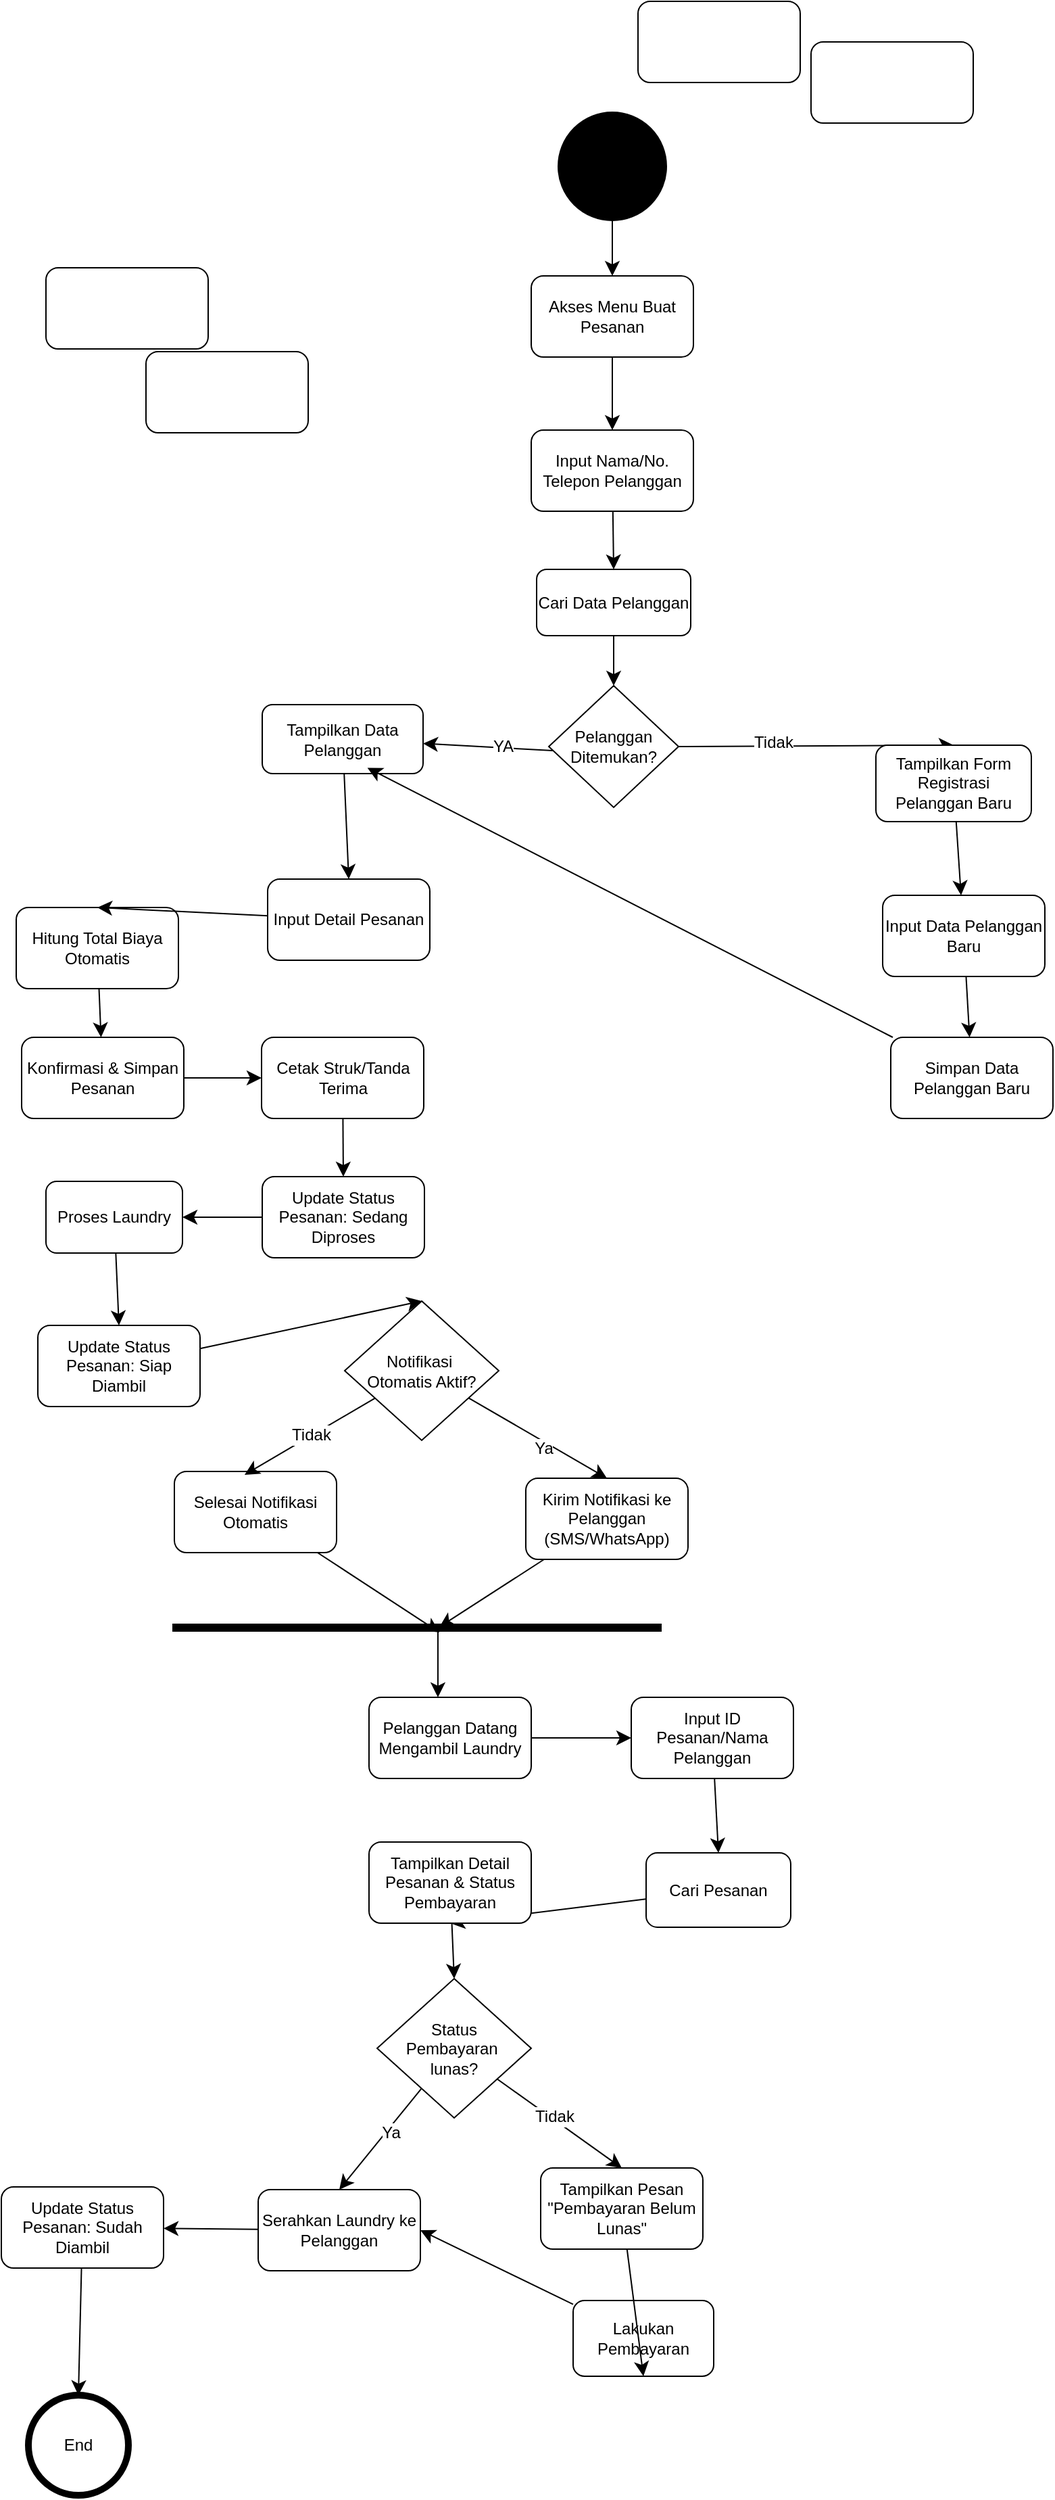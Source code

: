 <mxfile version="28.0.7">
  <diagram name="Page-1" id="DXRPSJLNU7MGYklnv6Ps">
    <mxGraphModel dx="1764" dy="1450" grid="0" gridSize="10" guides="1" tooltips="1" connect="1" arrows="1" fold="1" page="0" pageScale="1" pageWidth="850" pageHeight="1100" math="0" shadow="0">
      <root>
        <mxCell id="0" />
        <mxCell id="1" parent="0" />
        <mxCell id="mnW7ingGwTz00ltM2Nj4-11" style="edgeStyle=none;curved=1;rounded=0;orthogonalLoop=1;jettySize=auto;html=1;fontSize=12;startSize=8;endSize=8;" parent="1" source="mnW7ingGwTz00ltM2Nj4-1" target="mnW7ingGwTz00ltM2Nj4-9" edge="1">
          <mxGeometry relative="1" as="geometry" />
        </mxCell>
        <mxCell id="mnW7ingGwTz00ltM2Nj4-1" value="" style="ellipse;whiteSpace=wrap;html=1;aspect=fixed;strokeColor=#000000;fillColor=#000000;" parent="1" vertex="1">
          <mxGeometry x="-15" y="16" width="80" height="80" as="geometry" />
        </mxCell>
        <mxCell id="0TCX2dJPMmxM5WqJPsGG-21" style="edgeStyle=none;curved=1;rounded=0;orthogonalLoop=1;jettySize=auto;html=1;fontSize=12;startSize=8;endSize=8;" edge="1" parent="1" source="mnW7ingGwTz00ltM2Nj4-2" target="mnW7ingGwTz00ltM2Nj4-26">
          <mxGeometry relative="1" as="geometry" />
        </mxCell>
        <mxCell id="mnW7ingGwTz00ltM2Nj4-2" value="Hitung Total Biaya Otomatis" style="rounded=1;whiteSpace=wrap;html=1;" parent="1" vertex="1">
          <mxGeometry x="-416" y="604" width="120" height="60" as="geometry" />
        </mxCell>
        <mxCell id="mnW7ingGwTz00ltM2Nj4-18" style="edgeStyle=none;curved=1;rounded=0;orthogonalLoop=1;jettySize=auto;html=1;fontSize=12;startSize=8;endSize=8;" parent="1" target="mnW7ingGwTz00ltM2Nj4-5" edge="1">
          <mxGeometry relative="1" as="geometry">
            <mxPoint x="-18.969" y="488" as="sourcePoint" />
          </mxGeometry>
        </mxCell>
        <mxCell id="mnW7ingGwTz00ltM2Nj4-33" value="YA" style="edgeLabel;html=1;align=center;verticalAlign=middle;resizable=0;points=[];fontSize=12;" parent="mnW7ingGwTz00ltM2Nj4-18" vertex="1" connectable="0">
          <mxGeometry x="-0.232" y="-2" relative="1" as="geometry">
            <mxPoint y="1" as="offset" />
          </mxGeometry>
        </mxCell>
        <mxCell id="mnW7ingGwTz00ltM2Nj4-36" style="edgeStyle=none;curved=1;rounded=0;orthogonalLoop=1;jettySize=auto;html=1;entryX=0.5;entryY=0;entryDx=0;entryDy=0;fontSize=12;startSize=8;endSize=8;" parent="1" source="mnW7ingGwTz00ltM2Nj4-5" target="mnW7ingGwTz00ltM2Nj4-27" edge="1">
          <mxGeometry relative="1" as="geometry" />
        </mxCell>
        <mxCell id="mnW7ingGwTz00ltM2Nj4-5" value="Tampilkan Data Pelanggan" style="rounded=1;whiteSpace=wrap;html=1;" parent="1" vertex="1">
          <mxGeometry x="-234" y="454" width="119" height="51" as="geometry" />
        </mxCell>
        <mxCell id="mnW7ingGwTz00ltM2Nj4-13" style="edgeStyle=none;curved=1;rounded=0;orthogonalLoop=1;jettySize=auto;html=1;entryX=0.5;entryY=0;entryDx=0;entryDy=0;fontSize=12;startSize=8;endSize=8;" parent="1" source="mnW7ingGwTz00ltM2Nj4-6" target="mnW7ingGwTz00ltM2Nj4-8" edge="1">
          <mxGeometry relative="1" as="geometry" />
        </mxCell>
        <mxCell id="mnW7ingGwTz00ltM2Nj4-6" value="Input Nama/No. Telepon Pelanggan" style="rounded=1;whiteSpace=wrap;html=1;" parent="1" vertex="1">
          <mxGeometry x="-35" y="251" width="120" height="60" as="geometry" />
        </mxCell>
        <mxCell id="mnW7ingGwTz00ltM2Nj4-7" value="" style="rounded=1;whiteSpace=wrap;html=1;" parent="1" vertex="1">
          <mxGeometry x="44" y="-66" width="120" height="60" as="geometry" />
        </mxCell>
        <mxCell id="mnW7ingGwTz00ltM2Nj4-20" style="edgeStyle=none;curved=1;rounded=0;orthogonalLoop=1;jettySize=auto;html=1;entryX=0.5;entryY=0;entryDx=0;entryDy=0;fontSize=12;startSize=8;endSize=8;" parent="1" source="mnW7ingGwTz00ltM2Nj4-8" target="mnW7ingGwTz00ltM2Nj4-19" edge="1">
          <mxGeometry relative="1" as="geometry" />
        </mxCell>
        <mxCell id="mnW7ingGwTz00ltM2Nj4-8" value="Cari Data Pelanggan" style="rounded=1;whiteSpace=wrap;html=1;" parent="1" vertex="1">
          <mxGeometry x="-31" y="354" width="114" height="49" as="geometry" />
        </mxCell>
        <mxCell id="mnW7ingGwTz00ltM2Nj4-12" style="edgeStyle=none;curved=1;rounded=0;orthogonalLoop=1;jettySize=auto;html=1;entryX=0.5;entryY=0;entryDx=0;entryDy=0;fontSize=12;startSize=8;endSize=8;" parent="1" source="mnW7ingGwTz00ltM2Nj4-9" target="mnW7ingGwTz00ltM2Nj4-6" edge="1">
          <mxGeometry relative="1" as="geometry" />
        </mxCell>
        <mxCell id="mnW7ingGwTz00ltM2Nj4-9" value=" Akses Menu Buat Pesanan" style="rounded=1;whiteSpace=wrap;html=1;" parent="1" vertex="1">
          <mxGeometry x="-35" y="137" width="120" height="60" as="geometry" />
        </mxCell>
        <mxCell id="mnW7ingGwTz00ltM2Nj4-10" value="" style="rounded=1;whiteSpace=wrap;html=1;" parent="1" vertex="1">
          <mxGeometry x="172" y="-36" width="120" height="60" as="geometry" />
        </mxCell>
        <mxCell id="mnW7ingGwTz00ltM2Nj4-25" style="edgeStyle=none;curved=1;rounded=0;orthogonalLoop=1;jettySize=auto;html=1;entryX=0.5;entryY=0;entryDx=0;entryDy=0;fontSize=12;startSize=8;endSize=8;exitX=1;exitY=0.5;exitDx=0;exitDy=0;" parent="1" source="mnW7ingGwTz00ltM2Nj4-19" target="mnW7ingGwTz00ltM2Nj4-4" edge="1">
          <mxGeometry relative="1" as="geometry">
            <Array as="points" />
          </mxGeometry>
        </mxCell>
        <mxCell id="mnW7ingGwTz00ltM2Nj4-34" value="Tidak" style="edgeLabel;html=1;align=center;verticalAlign=middle;resizable=0;points=[];fontSize=12;" parent="mnW7ingGwTz00ltM2Nj4-25" vertex="1" connectable="0">
          <mxGeometry x="-0.303" y="3" relative="1" as="geometry">
            <mxPoint x="-1" as="offset" />
          </mxGeometry>
        </mxCell>
        <mxCell id="mnW7ingGwTz00ltM2Nj4-19" value="Pelanggan Ditemukan?" style="rhombus;whiteSpace=wrap;html=1;" parent="1" vertex="1">
          <mxGeometry x="-22" y="440" width="96" height="90" as="geometry" />
        </mxCell>
        <mxCell id="mnW7ingGwTz00ltM2Nj4-57" style="edgeStyle=none;curved=1;rounded=0;orthogonalLoop=1;jettySize=auto;html=1;entryX=0.5;entryY=0;entryDx=0;entryDy=0;fontSize=12;startSize=8;endSize=8;" parent="1" source="mnW7ingGwTz00ltM2Nj4-23" target="mnW7ingGwTz00ltM2Nj4-51" edge="1">
          <mxGeometry relative="1" as="geometry" />
        </mxCell>
        <mxCell id="mnW7ingGwTz00ltM2Nj4-59" value="Ya" style="edgeLabel;html=1;align=center;verticalAlign=middle;resizable=0;points=[];fontSize=12;" parent="mnW7ingGwTz00ltM2Nj4-57" vertex="1" connectable="0">
          <mxGeometry x="0.125" y="-4" relative="1" as="geometry">
            <mxPoint as="offset" />
          </mxGeometry>
        </mxCell>
        <mxCell id="mnW7ingGwTz00ltM2Nj4-23" value="&lt;div&gt;Notifikasi&amp;nbsp;&lt;/div&gt;&lt;div&gt;Otomatis Aktif?&lt;/div&gt;" style="rhombus;whiteSpace=wrap;html=1;" parent="1" vertex="1">
          <mxGeometry x="-173" y="895" width="114" height="103" as="geometry" />
        </mxCell>
        <mxCell id="mnW7ingGwTz00ltM2Nj4-30" style="edgeStyle=none;curved=1;rounded=0;orthogonalLoop=1;jettySize=auto;html=1;fontSize=12;startSize=8;endSize=8;" parent="1" source="mnW7ingGwTz00ltM2Nj4-4" target="mnW7ingGwTz00ltM2Nj4-29" edge="1">
          <mxGeometry relative="1" as="geometry" />
        </mxCell>
        <mxCell id="mnW7ingGwTz00ltM2Nj4-4" value="Tampilkan Form Registrasi Pelanggan Baru" style="rounded=1;whiteSpace=wrap;html=1;" parent="1" vertex="1">
          <mxGeometry x="220" y="484" width="115" height="56.5" as="geometry" />
        </mxCell>
        <mxCell id="0TCX2dJPMmxM5WqJPsGG-24" style="edgeStyle=none;curved=1;rounded=0;orthogonalLoop=1;jettySize=auto;html=1;entryX=0;entryY=0.5;entryDx=0;entryDy=0;fontSize=12;startSize=8;endSize=8;" edge="1" parent="1" source="mnW7ingGwTz00ltM2Nj4-26" target="mnW7ingGwTz00ltM2Nj4-40">
          <mxGeometry relative="1" as="geometry" />
        </mxCell>
        <mxCell id="mnW7ingGwTz00ltM2Nj4-26" value=" Konfirmasi &amp;amp; Simpan Pesanan" style="rounded=1;whiteSpace=wrap;html=1;" parent="1" vertex="1">
          <mxGeometry x="-412" y="700" width="120" height="60" as="geometry" />
        </mxCell>
        <mxCell id="mnW7ingGwTz00ltM2Nj4-37" style="edgeStyle=none;curved=1;rounded=0;orthogonalLoop=1;jettySize=auto;html=1;entryX=0.5;entryY=0;entryDx=0;entryDy=0;fontSize=12;startSize=8;endSize=8;" parent="1" source="mnW7ingGwTz00ltM2Nj4-27" target="mnW7ingGwTz00ltM2Nj4-2" edge="1">
          <mxGeometry relative="1" as="geometry" />
        </mxCell>
        <mxCell id="mnW7ingGwTz00ltM2Nj4-27" value="Input Detail Pesanan" style="rounded=1;whiteSpace=wrap;html=1;" parent="1" vertex="1">
          <mxGeometry x="-230" y="583" width="120" height="60" as="geometry" />
        </mxCell>
        <mxCell id="mnW7ingGwTz00ltM2Nj4-28" value="Simpan Data Pelanggan Baru" style="rounded=1;whiteSpace=wrap;html=1;" parent="1" vertex="1">
          <mxGeometry x="231" y="700" width="120" height="60" as="geometry" />
        </mxCell>
        <mxCell id="mnW7ingGwTz00ltM2Nj4-32" style="edgeStyle=none;curved=1;rounded=0;orthogonalLoop=1;jettySize=auto;html=1;fontSize=12;startSize=8;endSize=8;" parent="1" source="mnW7ingGwTz00ltM2Nj4-29" target="mnW7ingGwTz00ltM2Nj4-28" edge="1">
          <mxGeometry relative="1" as="geometry" />
        </mxCell>
        <mxCell id="mnW7ingGwTz00ltM2Nj4-29" value="Input Data Pelanggan Baru" style="rounded=1;whiteSpace=wrap;html=1;" parent="1" vertex="1">
          <mxGeometry x="225" y="595" width="120" height="60" as="geometry" />
        </mxCell>
        <mxCell id="mnW7ingGwTz00ltM2Nj4-35" style="edgeStyle=none;curved=1;rounded=0;orthogonalLoop=1;jettySize=auto;html=1;entryX=0.654;entryY=0.917;entryDx=0;entryDy=0;entryPerimeter=0;fontSize=12;startSize=8;endSize=8;" parent="1" source="mnW7ingGwTz00ltM2Nj4-28" target="mnW7ingGwTz00ltM2Nj4-5" edge="1">
          <mxGeometry relative="1" as="geometry" />
        </mxCell>
        <mxCell id="mnW7ingGwTz00ltM2Nj4-38" value="" style="rounded=1;whiteSpace=wrap;html=1;" parent="1" vertex="1">
          <mxGeometry x="-394" y="131" width="120" height="60" as="geometry" />
        </mxCell>
        <mxCell id="0TCX2dJPMmxM5WqJPsGG-25" style="edgeStyle=none;curved=1;rounded=0;orthogonalLoop=1;jettySize=auto;html=1;entryX=0.5;entryY=0;entryDx=0;entryDy=0;fontSize=12;startSize=8;endSize=8;" edge="1" parent="1" source="mnW7ingGwTz00ltM2Nj4-40" target="mnW7ingGwTz00ltM2Nj4-47">
          <mxGeometry relative="1" as="geometry" />
        </mxCell>
        <mxCell id="mnW7ingGwTz00ltM2Nj4-40" value="Cetak Struk/Tanda Terima" style="rounded=1;whiteSpace=wrap;html=1;" parent="1" vertex="1">
          <mxGeometry x="-234.5" y="700" width="120" height="60" as="geometry" />
        </mxCell>
        <mxCell id="mnW7ingGwTz00ltM2Nj4-44" value="End" style="shape=ellipse;html=1;dashed=0;whiteSpace=wrap;aspect=fixed;strokeWidth=5;perimeter=ellipsePerimeter;" parent="1" vertex="1">
          <mxGeometry x="-407" y="1704" width="74" height="74" as="geometry" />
        </mxCell>
        <mxCell id="mnW7ingGwTz00ltM2Nj4-55" style="edgeStyle=none;curved=1;rounded=0;orthogonalLoop=1;jettySize=auto;html=1;entryX=0.5;entryY=0;entryDx=0;entryDy=0;fontSize=12;startSize=8;endSize=8;" parent="1" source="mnW7ingGwTz00ltM2Nj4-46" target="mnW7ingGwTz00ltM2Nj4-54" edge="1">
          <mxGeometry relative="1" as="geometry" />
        </mxCell>
        <mxCell id="mnW7ingGwTz00ltM2Nj4-46" value="Proses Laundry" style="rounded=1;whiteSpace=wrap;html=1;" parent="1" vertex="1">
          <mxGeometry x="-394" y="806.5" width="101" height="53" as="geometry" />
        </mxCell>
        <mxCell id="0TCX2dJPMmxM5WqJPsGG-26" style="edgeStyle=none;curved=1;rounded=0;orthogonalLoop=1;jettySize=auto;html=1;entryX=1;entryY=0.5;entryDx=0;entryDy=0;fontSize=12;startSize=8;endSize=8;" edge="1" parent="1" source="mnW7ingGwTz00ltM2Nj4-47" target="mnW7ingGwTz00ltM2Nj4-46">
          <mxGeometry relative="1" as="geometry" />
        </mxCell>
        <mxCell id="mnW7ingGwTz00ltM2Nj4-47" value="Update Status Pesanan: Sedang Diproses" style="rounded=1;whiteSpace=wrap;html=1;" parent="1" vertex="1">
          <mxGeometry x="-234" y="803" width="120" height="60" as="geometry" />
        </mxCell>
        <mxCell id="mnW7ingGwTz00ltM2Nj4-51" value="Kirim Notifikasi ke Pelanggan (SMS/WhatsApp)" style="rounded=1;whiteSpace=wrap;html=1;" parent="1" vertex="1">
          <mxGeometry x="-39" y="1026" width="120" height="60" as="geometry" />
        </mxCell>
        <mxCell id="mnW7ingGwTz00ltM2Nj4-52" value="Selesai Notifikasi Otomatis" style="rounded=1;whiteSpace=wrap;html=1;" parent="1" vertex="1">
          <mxGeometry x="-299" y="1021" width="120" height="60" as="geometry" />
        </mxCell>
        <mxCell id="mnW7ingGwTz00ltM2Nj4-72" style="edgeStyle=none;curved=1;rounded=0;orthogonalLoop=1;jettySize=auto;html=1;entryX=0.5;entryY=1;entryDx=0;entryDy=0;fontSize=12;startSize=8;endSize=8;" parent="1" source="mnW7ingGwTz00ltM2Nj4-53" target="mnW7ingGwTz00ltM2Nj4-69" edge="1">
          <mxGeometry relative="1" as="geometry" />
        </mxCell>
        <mxCell id="mnW7ingGwTz00ltM2Nj4-53" value="Cari Pesanan" style="rounded=1;whiteSpace=wrap;html=1;" parent="1" vertex="1">
          <mxGeometry x="50" y="1303" width="107" height="55" as="geometry" />
        </mxCell>
        <mxCell id="0TCX2dJPMmxM5WqJPsGG-28" style="edgeStyle=none;curved=1;rounded=0;orthogonalLoop=1;jettySize=auto;html=1;entryX=0.5;entryY=0;entryDx=0;entryDy=0;fontSize=12;startSize=8;endSize=8;" edge="1" parent="1" source="mnW7ingGwTz00ltM2Nj4-54" target="mnW7ingGwTz00ltM2Nj4-23">
          <mxGeometry relative="1" as="geometry" />
        </mxCell>
        <mxCell id="mnW7ingGwTz00ltM2Nj4-54" value="Update Status Pesanan: Siap Diambil" style="rounded=1;whiteSpace=wrap;html=1;" parent="1" vertex="1">
          <mxGeometry x="-400" y="913" width="120" height="60" as="geometry" />
        </mxCell>
        <mxCell id="mnW7ingGwTz00ltM2Nj4-58" style="edgeStyle=none;curved=1;rounded=0;orthogonalLoop=1;jettySize=auto;html=1;entryX=0.433;entryY=0.041;entryDx=0;entryDy=0;entryPerimeter=0;fontSize=12;startSize=8;endSize=8;" parent="1" source="mnW7ingGwTz00ltM2Nj4-23" target="mnW7ingGwTz00ltM2Nj4-52" edge="1">
          <mxGeometry relative="1" as="geometry" />
        </mxCell>
        <mxCell id="mnW7ingGwTz00ltM2Nj4-60" value="Tidak" style="edgeLabel;html=1;align=center;verticalAlign=middle;resizable=0;points=[];fontSize=12;" parent="mnW7ingGwTz00ltM2Nj4-58" vertex="1" connectable="0">
          <mxGeometry x="-0.029" y="-1" relative="1" as="geometry">
            <mxPoint as="offset" />
          </mxGeometry>
        </mxCell>
        <mxCell id="mnW7ingGwTz00ltM2Nj4-67" style="edgeStyle=none;curved=1;rounded=0;orthogonalLoop=1;jettySize=auto;html=1;fontSize=12;startSize=8;endSize=8;" parent="1" source="mnW7ingGwTz00ltM2Nj4-61" target="mnW7ingGwTz00ltM2Nj4-65" edge="1">
          <mxGeometry relative="1" as="geometry" />
        </mxCell>
        <mxCell id="mnW7ingGwTz00ltM2Nj4-61" value="" style="html=1;points=[];perimeter=orthogonalPerimeter;fillColor=strokeColor;rotation=90;" parent="1" vertex="1">
          <mxGeometry x="-122" y="956" width="5" height="361" as="geometry" />
        </mxCell>
        <mxCell id="mnW7ingGwTz00ltM2Nj4-62" style="edgeStyle=none;curved=1;rounded=0;orthogonalLoop=1;jettySize=auto;html=1;entryX=0.4;entryY=0.454;entryDx=0;entryDy=0;entryPerimeter=0;fontSize=12;startSize=8;endSize=8;" parent="1" source="mnW7ingGwTz00ltM2Nj4-51" target="mnW7ingGwTz00ltM2Nj4-61" edge="1">
          <mxGeometry relative="1" as="geometry" />
        </mxCell>
        <mxCell id="mnW7ingGwTz00ltM2Nj4-63" style="edgeStyle=none;curved=1;rounded=0;orthogonalLoop=1;jettySize=auto;html=1;entryX=1.2;entryY=0.454;entryDx=0;entryDy=0;entryPerimeter=0;fontSize=12;startSize=8;endSize=8;" parent="1" source="mnW7ingGwTz00ltM2Nj4-52" target="mnW7ingGwTz00ltM2Nj4-61" edge="1">
          <mxGeometry relative="1" as="geometry" />
        </mxCell>
        <mxCell id="0TCX2dJPMmxM5WqJPsGG-27" style="edgeStyle=none;curved=1;rounded=0;orthogonalLoop=1;jettySize=auto;html=1;entryX=0.5;entryY=0;entryDx=0;entryDy=0;fontSize=12;startSize=8;endSize=8;" edge="1" parent="1" source="mnW7ingGwTz00ltM2Nj4-64" target="mnW7ingGwTz00ltM2Nj4-53">
          <mxGeometry relative="1" as="geometry" />
        </mxCell>
        <mxCell id="mnW7ingGwTz00ltM2Nj4-64" value="Input ID Pesanan/Nama Pelanggan" style="rounded=1;whiteSpace=wrap;html=1;" parent="1" vertex="1">
          <mxGeometry x="39" y="1188" width="120" height="60" as="geometry" />
        </mxCell>
        <mxCell id="mnW7ingGwTz00ltM2Nj4-70" style="edgeStyle=none;curved=1;rounded=0;orthogonalLoop=1;jettySize=auto;html=1;fontSize=12;startSize=8;endSize=8;" parent="1" source="mnW7ingGwTz00ltM2Nj4-65" target="mnW7ingGwTz00ltM2Nj4-64" edge="1">
          <mxGeometry relative="1" as="geometry" />
        </mxCell>
        <mxCell id="mnW7ingGwTz00ltM2Nj4-65" value="Pelanggan Datang Mengambil Laundry" style="rounded=1;whiteSpace=wrap;html=1;" parent="1" vertex="1">
          <mxGeometry x="-155" y="1188" width="120" height="60" as="geometry" />
        </mxCell>
        <mxCell id="0TCX2dJPMmxM5WqJPsGG-11" style="edgeStyle=none;curved=1;rounded=0;orthogonalLoop=1;jettySize=auto;html=1;entryX=1;entryY=0.5;entryDx=0;entryDy=0;fontSize=12;startSize=8;endSize=8;" edge="1" parent="1" source="mnW7ingGwTz00ltM2Nj4-68" target="0TCX2dJPMmxM5WqJPsGG-2">
          <mxGeometry relative="1" as="geometry" />
        </mxCell>
        <mxCell id="mnW7ingGwTz00ltM2Nj4-68" value="Lakukan Pembayaran" style="rounded=1;whiteSpace=wrap;html=1;" parent="1" vertex="1">
          <mxGeometry x="-4" y="1634" width="104" height="56" as="geometry" />
        </mxCell>
        <mxCell id="0TCX2dJPMmxM5WqJPsGG-13" style="edgeStyle=none;curved=1;rounded=0;orthogonalLoop=1;jettySize=auto;html=1;entryX=0.5;entryY=0;entryDx=0;entryDy=0;fontSize=12;startSize=8;endSize=8;" edge="1" parent="1" source="mnW7ingGwTz00ltM2Nj4-69" target="mnW7ingGwTz00ltM2Nj4-73">
          <mxGeometry relative="1" as="geometry" />
        </mxCell>
        <mxCell id="mnW7ingGwTz00ltM2Nj4-69" value="Tampilkan Detail Pesanan &amp;amp; Status Pembayaran" style="rounded=1;whiteSpace=wrap;html=1;" parent="1" vertex="1">
          <mxGeometry x="-155" y="1295" width="120" height="60" as="geometry" />
        </mxCell>
        <mxCell id="0TCX2dJPMmxM5WqJPsGG-14" style="edgeStyle=none;curved=1;rounded=0;orthogonalLoop=1;jettySize=auto;html=1;entryX=0.5;entryY=0;entryDx=0;entryDy=0;fontSize=12;startSize=8;endSize=8;" edge="1" parent="1" source="mnW7ingGwTz00ltM2Nj4-73" target="0TCX2dJPMmxM5WqJPsGG-1">
          <mxGeometry relative="1" as="geometry" />
        </mxCell>
        <mxCell id="0TCX2dJPMmxM5WqJPsGG-15" value="Tidak" style="edgeLabel;html=1;align=center;verticalAlign=middle;resizable=0;points=[];fontSize=12;" vertex="1" connectable="0" parent="0TCX2dJPMmxM5WqJPsGG-14">
          <mxGeometry x="-0.131" y="1" relative="1" as="geometry">
            <mxPoint x="1" as="offset" />
          </mxGeometry>
        </mxCell>
        <mxCell id="0TCX2dJPMmxM5WqJPsGG-16" style="edgeStyle=none;curved=1;rounded=0;orthogonalLoop=1;jettySize=auto;html=1;entryX=0.5;entryY=0;entryDx=0;entryDy=0;fontSize=12;startSize=8;endSize=8;" edge="1" parent="1" source="mnW7ingGwTz00ltM2Nj4-73" target="0TCX2dJPMmxM5WqJPsGG-2">
          <mxGeometry relative="1" as="geometry" />
        </mxCell>
        <mxCell id="0TCX2dJPMmxM5WqJPsGG-17" value="Ya" style="edgeLabel;html=1;align=center;verticalAlign=middle;resizable=0;points=[];fontSize=12;" vertex="1" connectable="0" parent="0TCX2dJPMmxM5WqJPsGG-16">
          <mxGeometry x="-0.173" y="3" relative="1" as="geometry">
            <mxPoint as="offset" />
          </mxGeometry>
        </mxCell>
        <mxCell id="mnW7ingGwTz00ltM2Nj4-73" value="&lt;div&gt;Status&lt;/div&gt;&lt;div&gt;Pembayaran&amp;nbsp;&lt;/div&gt;&lt;div&gt;lunas?&lt;/div&gt;" style="rhombus;whiteSpace=wrap;html=1;" parent="1" vertex="1">
          <mxGeometry x="-149" y="1396" width="114" height="103" as="geometry" />
        </mxCell>
        <mxCell id="0TCX2dJPMmxM5WqJPsGG-7" style="edgeStyle=none;curved=1;rounded=0;orthogonalLoop=1;jettySize=auto;html=1;entryX=0.5;entryY=1;entryDx=0;entryDy=0;fontSize=12;startSize=8;endSize=8;" edge="1" parent="1" source="0TCX2dJPMmxM5WqJPsGG-1" target="mnW7ingGwTz00ltM2Nj4-68">
          <mxGeometry relative="1" as="geometry" />
        </mxCell>
        <mxCell id="0TCX2dJPMmxM5WqJPsGG-1" value="Tampilkan Pesan &quot;Pembayaran Belum Lunas&quot;" style="rounded=1;whiteSpace=wrap;html=1;" vertex="1" parent="1">
          <mxGeometry x="-28" y="1536" width="120" height="60" as="geometry" />
        </mxCell>
        <mxCell id="0TCX2dJPMmxM5WqJPsGG-19" style="edgeStyle=none;curved=1;rounded=0;orthogonalLoop=1;jettySize=auto;html=1;fontSize=12;startSize=8;endSize=8;" edge="1" parent="1" source="0TCX2dJPMmxM5WqJPsGG-2" target="0TCX2dJPMmxM5WqJPsGG-9">
          <mxGeometry relative="1" as="geometry" />
        </mxCell>
        <mxCell id="0TCX2dJPMmxM5WqJPsGG-2" value="Serahkan Laundry ke Pelanggan" style="rounded=1;whiteSpace=wrap;html=1;" vertex="1" parent="1">
          <mxGeometry x="-237" y="1552" width="120" height="60" as="geometry" />
        </mxCell>
        <mxCell id="0TCX2dJPMmxM5WqJPsGG-8" value="" style="rounded=1;whiteSpace=wrap;html=1;" vertex="1" parent="1">
          <mxGeometry x="-320" y="193" width="120" height="60" as="geometry" />
        </mxCell>
        <mxCell id="0TCX2dJPMmxM5WqJPsGG-20" style="edgeStyle=none;curved=1;rounded=0;orthogonalLoop=1;jettySize=auto;html=1;entryX=0.5;entryY=0;entryDx=0;entryDy=0;fontSize=12;startSize=8;endSize=8;" edge="1" parent="1" source="0TCX2dJPMmxM5WqJPsGG-9" target="mnW7ingGwTz00ltM2Nj4-44">
          <mxGeometry relative="1" as="geometry" />
        </mxCell>
        <mxCell id="0TCX2dJPMmxM5WqJPsGG-9" value="Update Status Pesanan: Sudah Diambil" style="rounded=1;whiteSpace=wrap;html=1;" vertex="1" parent="1">
          <mxGeometry x="-427" y="1550" width="120" height="60" as="geometry" />
        </mxCell>
      </root>
    </mxGraphModel>
  </diagram>
</mxfile>
